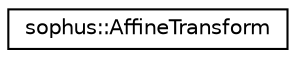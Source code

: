 digraph "Graphical Class Hierarchy"
{
 // LATEX_PDF_SIZE
  edge [fontname="Helvetica",fontsize="10",labelfontname="Helvetica",labelfontsize="10"];
  node [fontname="Helvetica",fontsize="10",shape=record];
  rankdir="LR";
  Node0 [label="sophus::AffineTransform",height=0.2,width=0.4,color="black", fillcolor="white", style="filled",URL="$classsophus_1_1_affine_transform.html",tooltip=" "];
}
